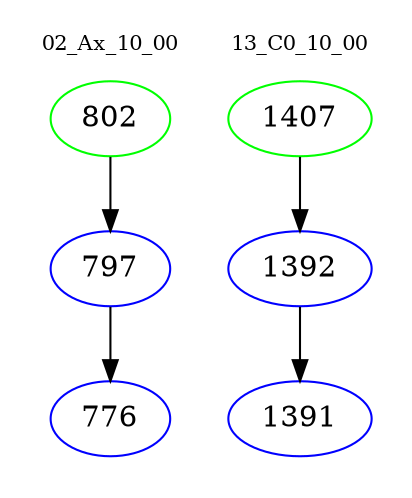 digraph{
subgraph cluster_0 {
color = white
label = "02_Ax_10_00";
fontsize=10;
T0_802 [label="802", color="green"]
T0_802 -> T0_797 [color="black"]
T0_797 [label="797", color="blue"]
T0_797 -> T0_776 [color="black"]
T0_776 [label="776", color="blue"]
}
subgraph cluster_1 {
color = white
label = "13_C0_10_00";
fontsize=10;
T1_1407 [label="1407", color="green"]
T1_1407 -> T1_1392 [color="black"]
T1_1392 [label="1392", color="blue"]
T1_1392 -> T1_1391 [color="black"]
T1_1391 [label="1391", color="blue"]
}
}
